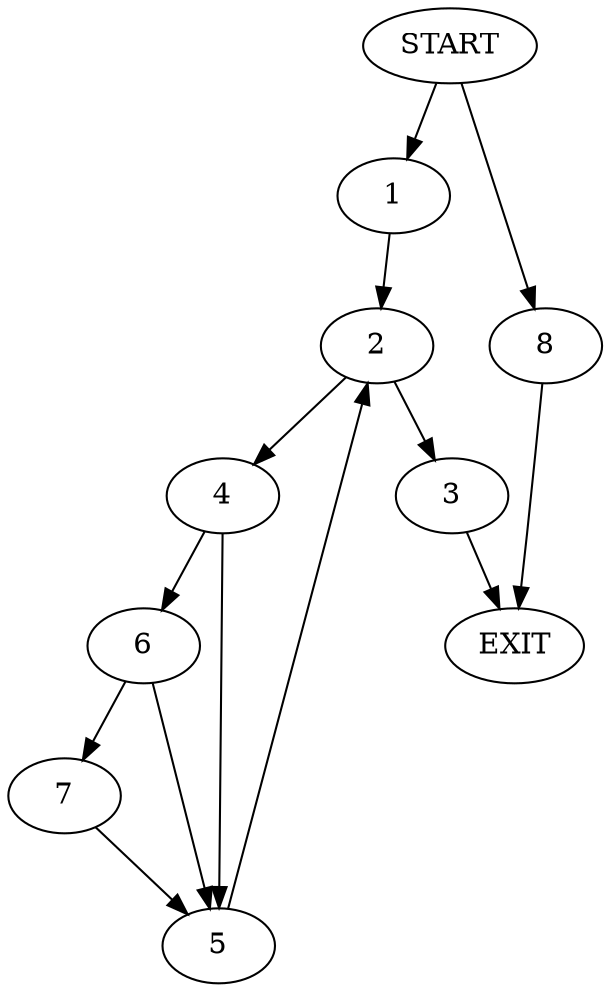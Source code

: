 digraph {
0 [label="START"]
9 [label="EXIT"]
0 -> 1
1 -> 2
2 -> 3
2 -> 4
4 -> 5
4 -> 6
3 -> 9
6 -> 5
6 -> 7
5 -> 2
7 -> 5
0 -> 8
8 -> 9
}
